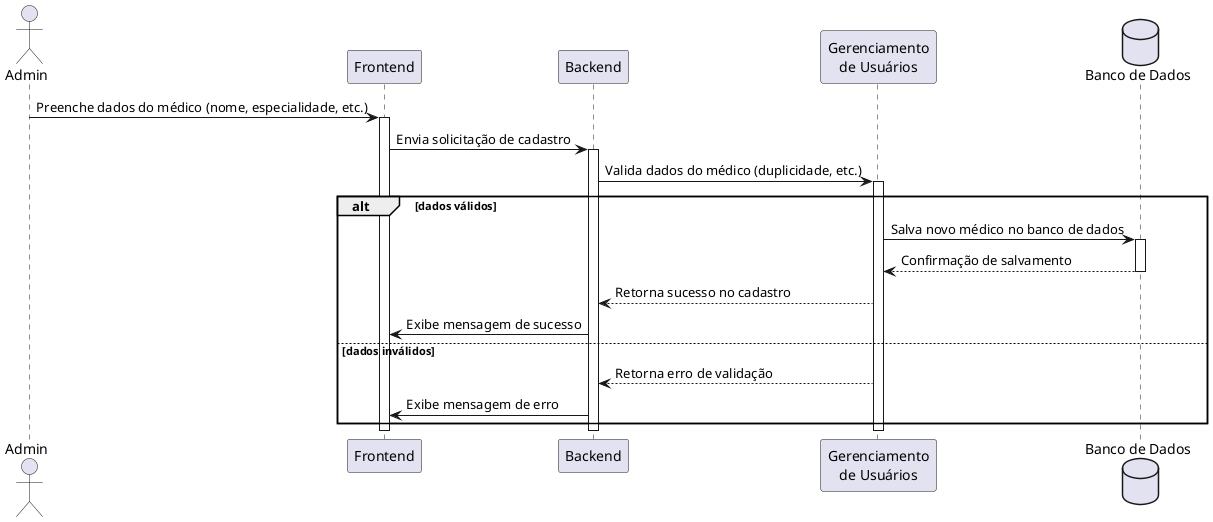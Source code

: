 @startuml DiagramaSequencia_CadastroMedico

actor Admin as A
participant Frontend as UI
participant Backend as API
participant "Gerenciamento\nde Usuários" as GU
database "Banco de Dados" as BD

A -> UI: Preenche dados do médico (nome, especialidade, etc.)
activate UI
UI -> API: Envia solicitação de cadastro
activate API
API -> GU: Valida dados do médico (duplicidade, etc.)
activate GU
alt dados válidos
  GU -> BD: Salva novo médico no banco de dados
  activate BD
  BD --> GU: Confirmação de salvamento
  deactivate BD
  GU --> API: Retorna sucesso no cadastro
  API -> UI: Exibe mensagem de sucesso
else dados inválidos
  GU --> API: Retorna erro de validação
  API -> UI: Exibe mensagem de erro
end
deactivate GU
deactivate API
deactivate UI

@enduml